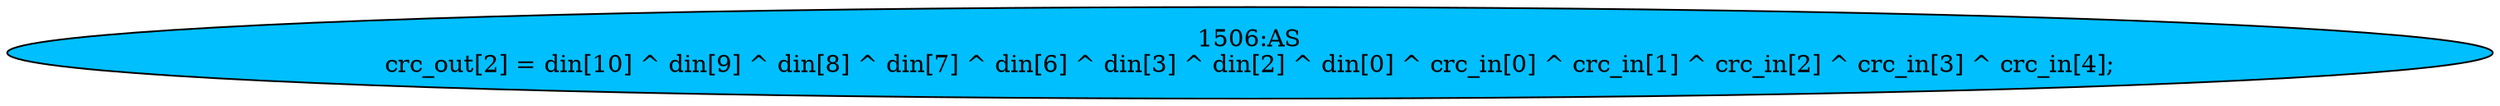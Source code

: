 strict digraph "" {
	node [label="\N"];
	"1506:AS"	 [ast="<pyverilog.vparser.ast.Assign object at 0x7f13b55d4ed0>",
		def_var="['crc_out']",
		fillcolor=deepskyblue,
		label="1506:AS
crc_out[2] = din[10] ^ din[9] ^ din[8] ^ din[7] ^ din[6] ^ din[3] ^ din[2] ^ din[0] ^ crc_in[0] ^ crc_in[1] ^ crc_in[2] ^ \
crc_in[3] ^ crc_in[4];",
		statements="[]",
		style=filled,
		typ=Assign,
		use_var="['din', 'din', 'din', 'din', 'din', 'din', 'din', 'din', 'crc_in', 'crc_in', 'crc_in', 'crc_in', 'crc_in']"];
}
